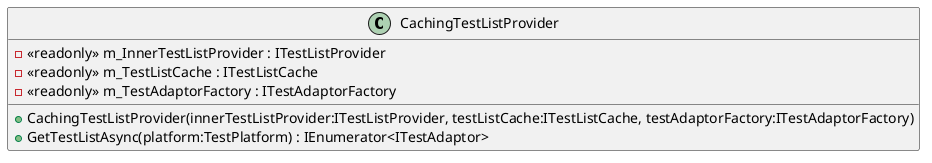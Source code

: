 @startuml
class CachingTestListProvider {
    - <<readonly>> m_InnerTestListProvider : ITestListProvider
    - <<readonly>> m_TestListCache : ITestListCache
    - <<readonly>> m_TestAdaptorFactory : ITestAdaptorFactory
    + CachingTestListProvider(innerTestListProvider:ITestListProvider, testListCache:ITestListCache, testAdaptorFactory:ITestAdaptorFactory)
    + GetTestListAsync(platform:TestPlatform) : IEnumerator<ITestAdaptor>
}
@enduml
